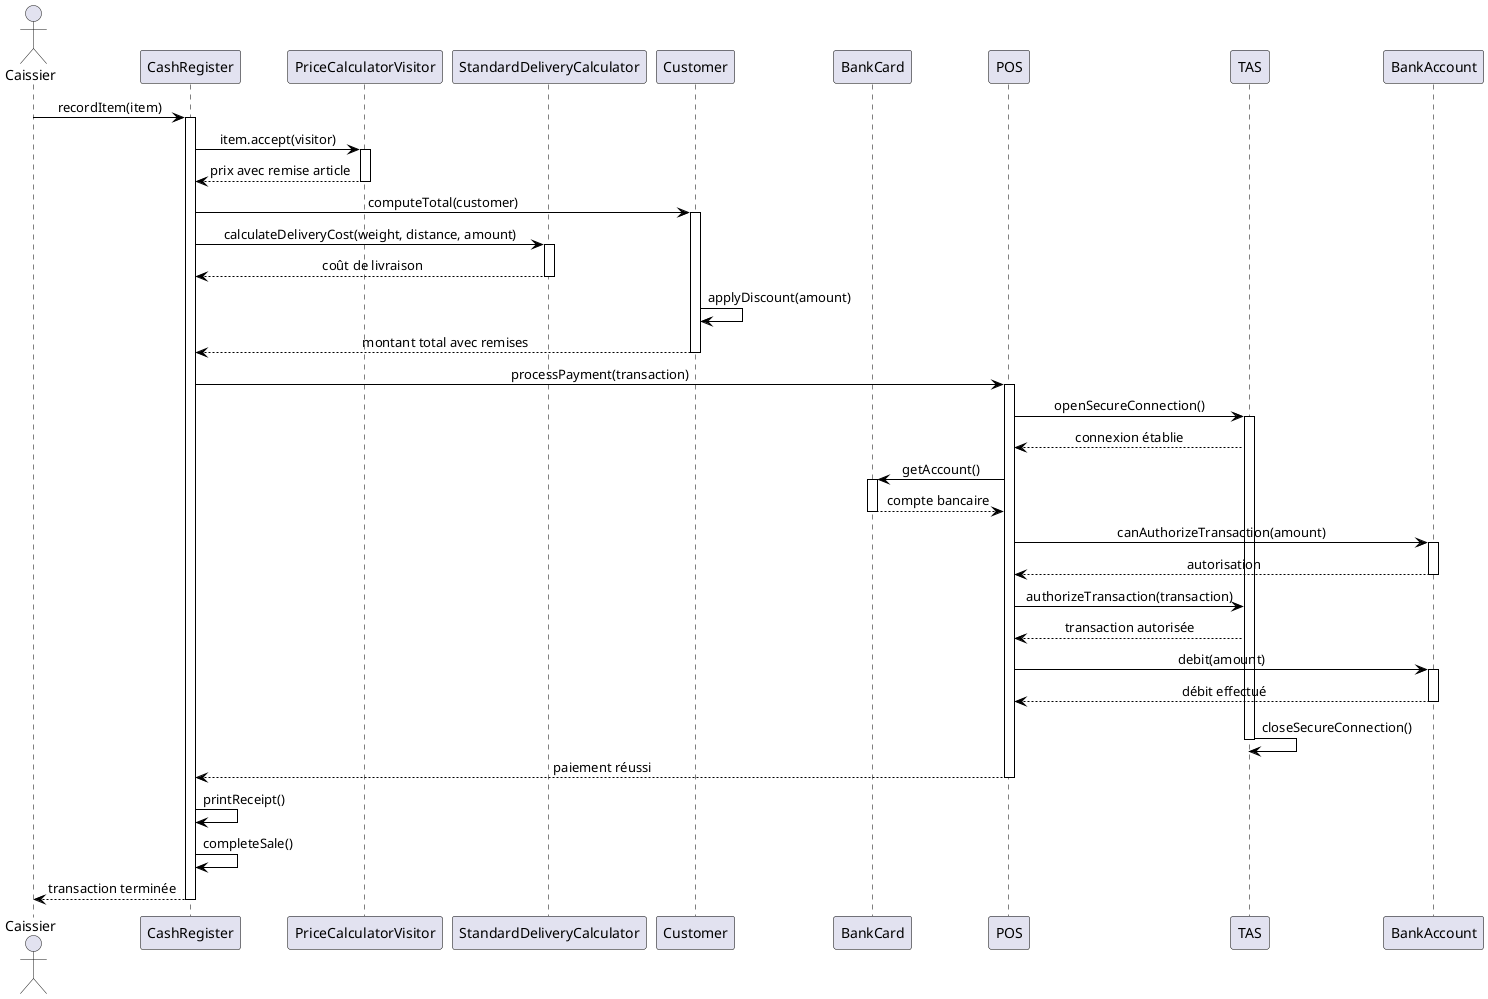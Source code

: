 @startuml "Transaction d'achat"

' Style du diagramme
skinparam sequenceMessageAlign center
skinparam backgroundColor white
skinparam sequence {
    ArrowColor black
    LifeLineBorderColor black
    ParticipantBorderColor black
}

actor "Caissier" as Cashier
participant "CashRegister" as CR
participant "PriceCalculatorVisitor" as PCV
participant "StandardDeliveryCalculator" as DC
participant "Customer" as C
participant "BankCard" as BC
participant "POS" as POS
participant "TAS" as TAS
participant "BankAccount" as BA

' Début de la transaction
Cashier -> CR: recordItem(item)
activate CR

CR -> PCV: item.accept(visitor)
activate PCV
PCV --> CR: prix avec remise article
deactivate PCV

CR -> C: computeTotal(customer)
activate C

' Calcul de la livraison
CR -> DC: calculateDeliveryCost(weight, distance, amount)
activate DC
DC --> CR: coût de livraison
deactivate DC

C -> C: applyDiscount(amount)
C --> CR: montant total avec remises
deactivate C

' Processus de paiement
CR -> POS: processPayment(transaction)
activate POS

POS -> TAS: openSecureConnection()
activate TAS
TAS --> POS: connexion établie

POS -> BC: getAccount()
activate BC
BC --> POS: compte bancaire
deactivate BC

POS -> BA: canAuthorizeTransaction(amount)
activate BA
BA --> POS: autorisation
deactivate BA

POS -> TAS: authorizeTransaction(transaction)
TAS --> POS: transaction autorisée

POS -> BA: debit(amount)
activate BA
BA --> POS: débit effectué
deactivate BA

TAS -> TAS: closeSecureConnection()
deactivate TAS

POS --> CR: paiement réussi
deactivate POS

CR -> CR: printReceipt()
CR -> CR: completeSale()

CR --> Cashier: transaction terminée
deactivate CR

@enduml